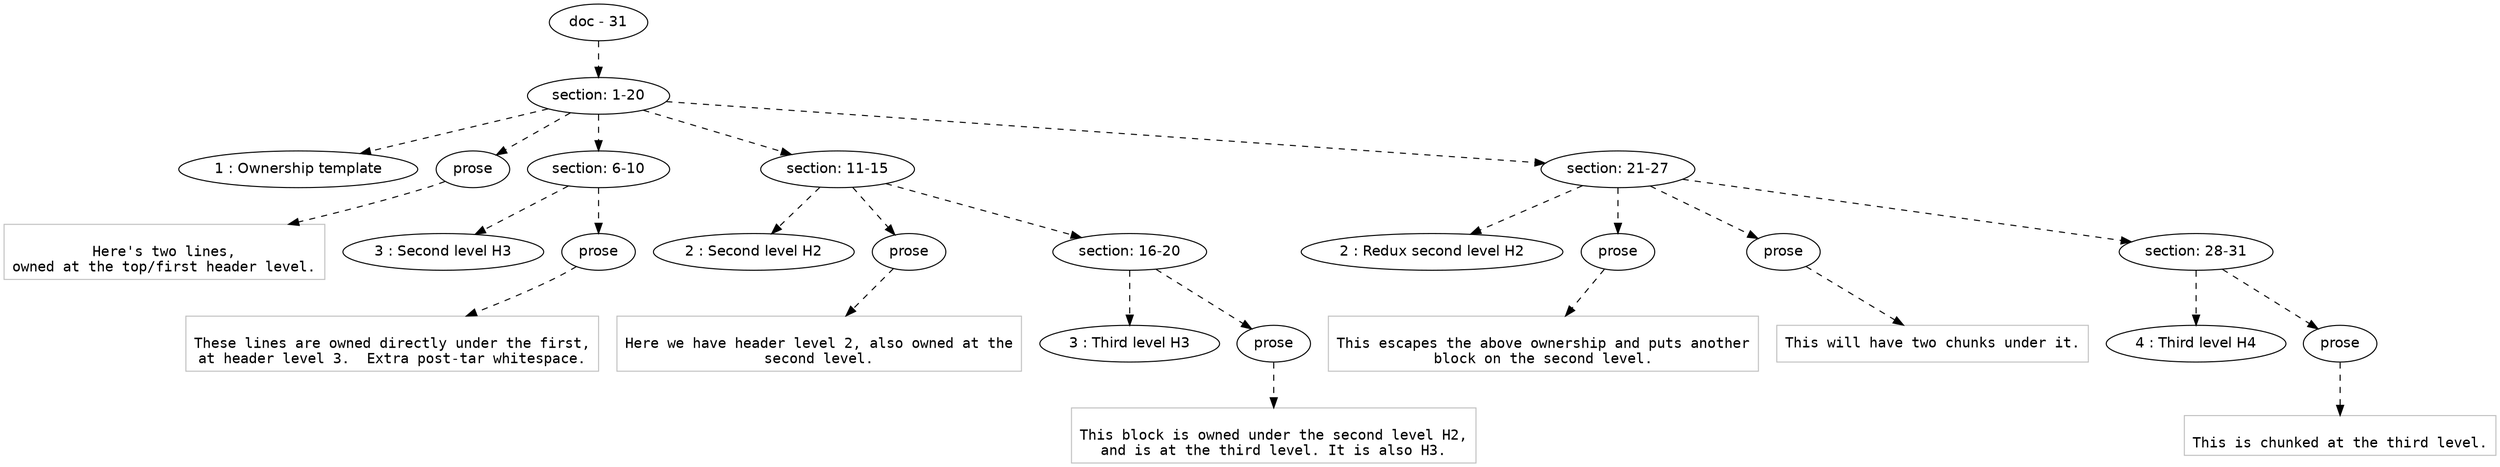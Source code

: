 digraph hierarchy {

node [fontname=Helvetica]
edge [style=dashed]

doc_0 [label="doc - 31"]


doc_0 -> { section_1}
{rank=same; section_1}

section_1 [label="section: 1-20"]


section_1 -> { header_2 prose_3 section_4 section_5 section_6}
{rank=same; header_2 prose_3 section_4 section_5 section_6}

header_2 [label="1 : Ownership template"]

prose_3 [label="prose"]

section_4 [label="section: 6-10"]

section_5 [label="section: 11-15"]

section_6 [label="section: 21-27"]


prose_3 -> leaf_7
leaf_7  [color=Gray,shape=rectangle,fontname=Inconsolata,label="
Here's two lines,
owned at the top/first header level.
"]
section_4 -> { header_8 prose_9}
{rank=same; header_8 prose_9}

header_8 [label="3 : Second level H3"]

prose_9 [label="prose"]


prose_9 -> leaf_10
leaf_10  [color=Gray,shape=rectangle,fontname=Inconsolata,label="
These lines are owned directly under the first,
at header level 3.  Extra post-tar whitespace.
"]
section_5 -> { header_11 prose_12 section_13}
{rank=same; header_11 prose_12 section_13}

header_11 [label="2 : Second level H2"]

prose_12 [label="prose"]

section_13 [label="section: 16-20"]


prose_12 -> leaf_14
leaf_14  [color=Gray,shape=rectangle,fontname=Inconsolata,label="
Here we have header level 2, also owned at the
second level.
"]
section_13 -> { header_15 prose_16}
{rank=same; header_15 prose_16}

header_15 [label="3 : Third level H3"]

prose_16 [label="prose"]


prose_16 -> leaf_17
leaf_17  [color=Gray,shape=rectangle,fontname=Inconsolata,label="
This block is owned under the second level H2,
and is at the third level. It is also H3.
"]
section_6 -> { header_18 prose_19 prose_20 section_21}
{rank=same; header_18 prose_19 prose_20 section_21}

header_18 [label="2 : Redux second level H2"]

prose_19 [label="prose"]

prose_20 [label="prose"]

section_21 [label="section: 28-31"]


prose_19 -> leaf_22
leaf_22  [color=Gray,shape=rectangle,fontname=Inconsolata,label="
This escapes the above ownership and puts another
block on the second level.
"]
prose_20 -> leaf_23
leaf_23  [color=Gray,shape=rectangle,fontname=Inconsolata,label="This will have two chunks under it.
"]
section_21 -> { header_24 prose_25}
{rank=same; header_24 prose_25}

header_24 [label="4 : Third level H4"]

prose_25 [label="prose"]


prose_25 -> leaf_26
leaf_26  [color=Gray,shape=rectangle,fontname=Inconsolata,label="
This is chunked at the third level.
"]

}
